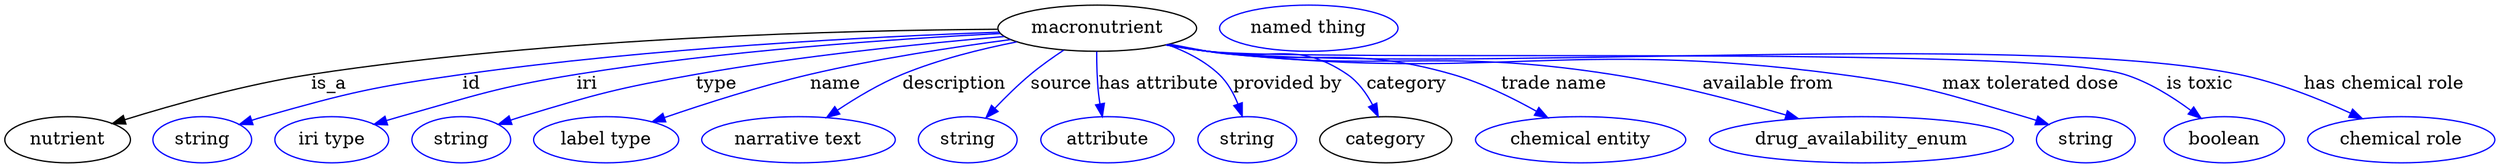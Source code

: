 digraph {
	graph [bb="0,0,1936.5,123"];
	node [label="\N"];
	macronutrient	[height=0.5,
		label=macronutrient,
		pos="849.75,105",
		width=2.1484];
	nutrient	[height=0.5,
		pos="48.746,18",
		width=1.354];
	macronutrient -> nutrient	[label=is_a,
		lp="253.75,61.5",
		pos="e,83.832,30.58 772.23,104.15 655.91,103.34 429.58,97.742 239.75,69 188.88,61.299 132.01,45.441 93.652,33.639"];
	id	[color=blue,
		height=0.5,
		label=string,
		pos="153.75,18",
		width=1.0652];
	macronutrient -> id	[color=blue,
		label=id,
		lp="365.75,61.5",
		pos="e,182.74,29.966 773.29,101.77 676.42,98.206 504.53,89.42 358.75,69 288.13,59.109 270.39,55.278 201.75,36 198.64,35.128 195.44,34.158 \
192.24,33.138",
		style=solid];
	iri	[color=blue,
		height=0.5,
		label="iri type",
		pos="254.75,18",
		width=1.2277];
	macronutrient -> iri	[color=blue,
		label=iri,
		lp="453.75,61.5",
		pos="e,288.14,29.804 774.12,100.84 692.64,96.644 559.36,87.497 445.75,69 394.19,60.606 336.34,44.49 297.95,32.818",
		style=solid];
	type	[color=blue,
		height=0.5,
		label=string,
		pos="355.75,18",
		width=1.0652];
	macronutrient -> type	[color=blue,
		label=type,
		lp="554.75,61.5",
		pos="e,384.66,30.019 777.42,98.459 714.15,92.994 619.94,83.36 538.75,69 477.5,58.167 462.3,53.938 402.75,36 399.98,35.167 397.14,34.264 \
394.29,33.322",
		style=solid];
	name	[color=blue,
		height=0.5,
		label="label type",
		pos="468.75,18",
		width=1.5707];
	macronutrient -> name	[color=blue,
		label=name,
		lp="646.75,61.5",
		pos="e,504.4,31.982 782.39,96.12 737.88,90.255 678.44,81.162 626.75,69 588.21,59.932 545.45,46.166 514.14,35.372",
		style=solid];
	description	[color=blue,
		height=0.5,
		label="narrative text",
		pos="618.75,18",
		width=2.0943];
	macronutrient -> description	[color=blue,
		label=description,
		lp="738.25,61.5",
		pos="e,640.12,35.341 786.88,94.468 758.91,88.984 725.99,80.783 697.75,69 680.5,61.805 662.79,50.972 648.52,41.226",
		style=solid];
	source	[color=blue,
		height=0.5,
		label=string,
		pos="750.75,18",
		width=1.0652];
	macronutrient -> source	[color=blue,
		label=source,
		lp="821.75,61.5",
		pos="e,764.31,35.2 823.53,88.002 815.01,82.378 805.71,75.765 797.75,69 788.43,61.085 779.03,51.484 771.12,42.819",
		style=solid];
	"has attribute"	[color=blue,
		height=0.5,
		label=attribute,
		pos="858.75,18",
		width=1.4443];
	macronutrient -> "has attribute"	[color=blue,
		label="has attribute",
		lp="897.75,61.5",
		pos="e,854.13,35.966 849.22,86.814 849.15,77.14 849.41,64.858 850.75,54 851.08,51.309 851.53,48.522 852.04,45.749",
		style=solid];
	"provided by"	[color=blue,
		height=0.5,
		label=string,
		pos="966.75,18",
		width=1.0652];
	macronutrient -> "provided by"	[color=blue,
		label="provided by",
		lp="998.25,61.5",
		pos="e,962.83,36.312 904.72,92.075 919.07,86.873 933.61,79.475 944.75,69 951.4,62.743 956.16,54.117 959.51,45.79",
		style=solid];
	category	[height=0.5,
		pos="1074.7,18",
		width=1.4263];
	macronutrient -> category	[color=blue,
		label=category,
		lp="1091.2,61.5",
		pos="e,1068.9,36.07 906.13,92.589 915.99,90.67 926.16,88.738 935.75,87 984.06,78.238 1004.1,96.603 1044.7,69 1053.3,63.171 1059.8,54.003 \
1064.6,45.1",
		style=solid];
	"trade name"	[color=blue,
		height=0.5,
		label="chemical entity",
		pos="1225.7,18",
		width=2.2748];
	macronutrient -> "trade name"	[color=blue,
		label="trade name",
		lp="1204.7,61.5",
		pos="e,1200.4,35.165 904.66,92.286 914.96,90.333 925.65,88.469 935.75,87 1020.1,74.717 1044.8,92.631 1126.7,69 1149.4,62.472 1173,50.765 \
1191.5,40.32",
		style=solid];
	"available from"	[color=blue,
		height=0.5,
		label=drug_availability_enum,
		pos="1443.7,18",
		width=3.2858];
	macronutrient -> "available from"	[color=blue,
		label="available from",
		lp="1372.2,61.5",
		pos="e,1394.9,34.426 904.15,92.069 914.6,90.113 925.48,88.303 935.75,87 1074.4,69.405 1111.6,90.546 1249.7,69 1295.8,61.815 1346.8,48.449 \
1385,37.343",
		style=solid];
	"max tolerated dose"	[color=blue,
		height=0.5,
		label=string,
		pos="1618.7,18",
		width=1.0652];
	macronutrient -> "max tolerated dose"	[color=blue,
		label="max tolerated dose",
		lp="1576.7,61.5",
		pos="e,1589.7,29.873 903.67,91.983 914.26,90.009 925.31,88.214 935.75,87 1153.1,61.704 1210.8,97.731 1427.7,69 1492.4,60.436 1508.1,54.25 \
1570.7,36 1573.8,35.097 1577,34.106 1580.2,33.07",
		style=solid];
	"is toxic"	[color=blue,
		height=0.5,
		label=boolean,
		pos="1725.7,18",
		width=1.2999];
	macronutrient -> "is toxic"	[color=blue,
		label="is toxic",
		lp="1707.7,61.5",
		pos="e,1708.2,34.7 903.2,91.973 913.93,89.973 925.16,88.171 935.75,87 1014.6,78.274 1574,92.721 1649.7,69 1668.1,63.253 1686.2,51.665 \
1700.1,41.092",
		style=solid];
	"has chemical role"	[color=blue,
		height=0.5,
		label="chemical role",
		pos="1863.7,18",
		width=2.022];
	macronutrient -> "has chemical role"	[color=blue,
		label="has chemical role",
		lp="1850.2,61.5",
		pos="e,1833.6,34.492 903.2,91.95 913.93,89.952 925.16,88.157 935.75,87 1113,67.643 1563,104.43 1737.7,69 1767.9,62.888 1800.1,49.991 \
1824.4,38.826",
		style=solid];
	"named thing_category"	[color=blue,
		height=0.5,
		label="named thing",
		pos="1014.7,105",
		width=1.9318];
}
